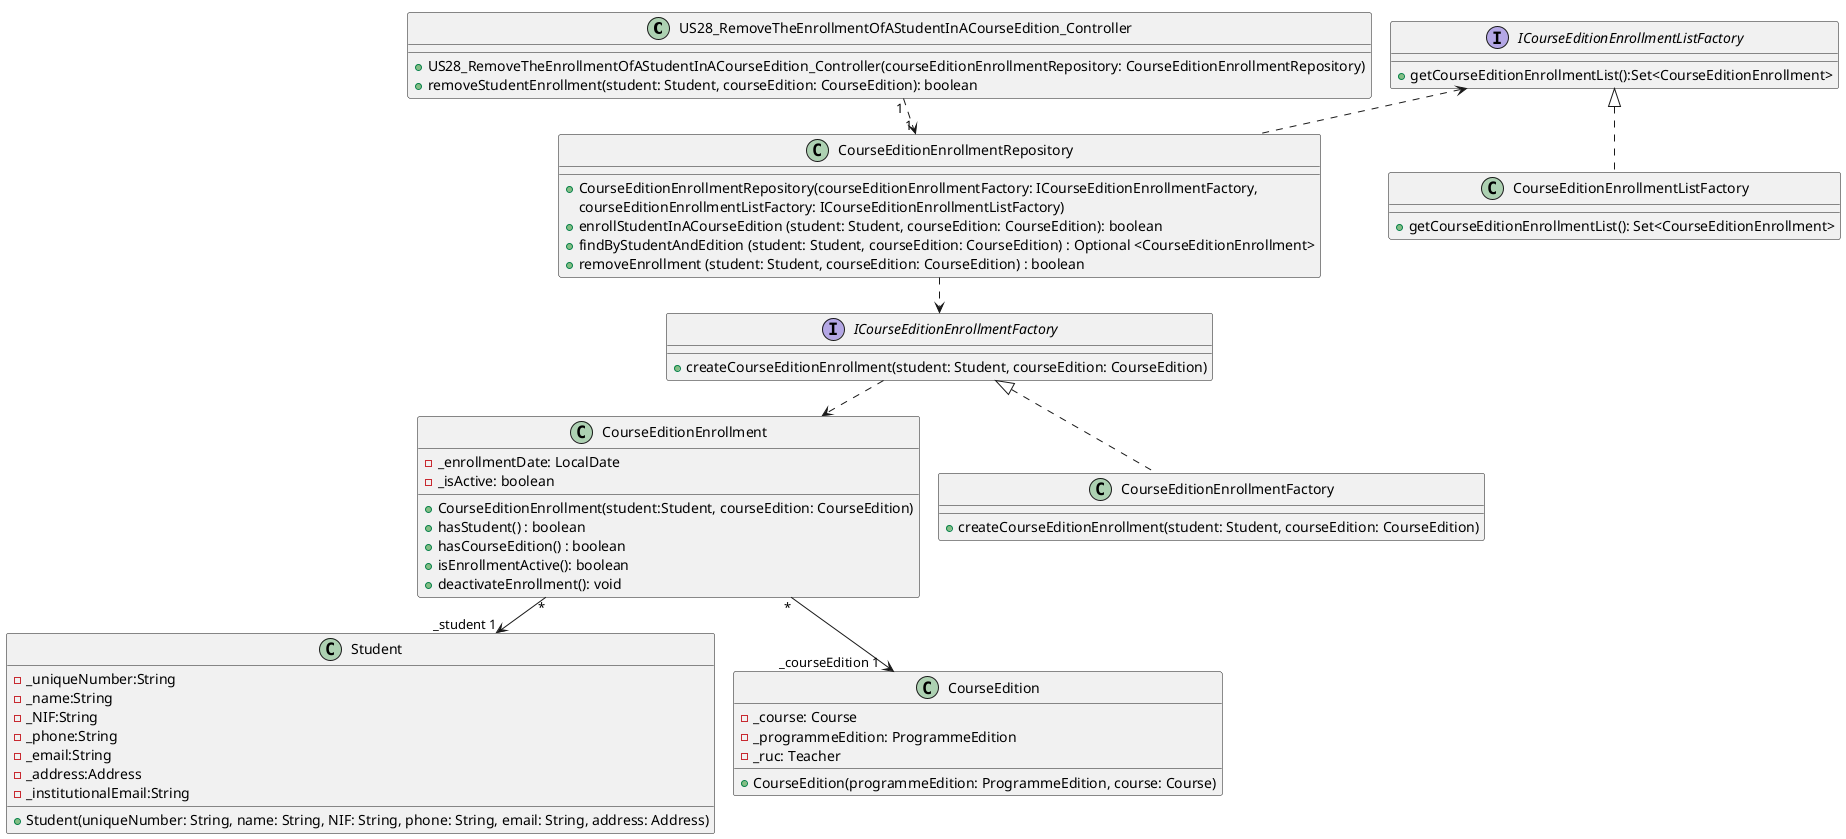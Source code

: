 @startuml
!pragma layout smetana

class US28_RemoveTheEnrollmentOfAStudentInACourseEdition_Controller {
    +US28_RemoveTheEnrollmentOfAStudentInACourseEdition_Controller(courseEditionEnrollmentRepository: CourseEditionEnrollmentRepository)
    +removeStudentEnrollment(student: Student, courseEdition: CourseEdition): boolean
}

class CourseEditionEnrollment {
    -_enrollmentDate: LocalDate
    -_isActive: boolean
    +CourseEditionEnrollment(student:Student, courseEdition: CourseEdition)
    +hasStudent() : boolean
    +hasCourseEdition() : boolean
    +isEnrollmentActive(): boolean
    +deactivateEnrollment(): void
}

class CourseEditionEnrollmentRepository {
    +CourseEditionEnrollmentRepository(courseEditionEnrollmentFactory: ICourseEditionEnrollmentFactory,
    courseEditionEnrollmentListFactory: ICourseEditionEnrollmentListFactory)
    +enrollStudentInACourseEdition (student: Student, courseEdition: CourseEdition): boolean
    +findByStudentAndEdition (student: Student, courseEdition: CourseEdition) : Optional <CourseEditionEnrollment>
    +removeEnrollment (student: Student, courseEdition: CourseEdition) : boolean
}

class Student {
    -_uniqueNumber:String
    -_name:String
    -_NIF:String
    -_phone:String
    -_email:String
    -_address:Address
    -_institutionalEmail:String
    +Student(uniqueNumber: String, name: String, NIF: String, phone: String, email: String, address: Address)
}

class CourseEdition {
    -_course: Course
    -_programmeEdition: ProgrammeEdition
    -_ruc: Teacher
    +CourseEdition(programmeEdition: ProgrammeEdition, course: Course)
}

class CourseEditionEnrollmentFactory {
    +createCourseEditionEnrollment(student: Student, courseEdition: CourseEdition)
}

class CourseEditionEnrollmentListFactory{
+getCourseEditionEnrollmentList(): Set<CourseEditionEnrollment>
}

interface ICourseEditionEnrollmentFactory{
    +createCourseEditionEnrollment(student: Student, courseEdition: CourseEdition)
}
interface ICourseEditionEnrollmentListFactory{
+getCourseEditionEnrollmentList():Set<CourseEditionEnrollment>
}


CourseEditionEnrollment "*" --> "_student 1" Student
CourseEditionEnrollment "*" --> "_courseEdition 1    " CourseEdition
US28_RemoveTheEnrollmentOfAStudentInACourseEdition_Controller "1" ..> "1 " CourseEditionEnrollmentRepository
ICourseEditionEnrollmentFactory  <|..  CourseEditionEnrollmentFactory
ICourseEditionEnrollmentListFactory  <|..  CourseEditionEnrollmentListFactory
CourseEditionEnrollmentRepository ..> ICourseEditionEnrollmentFactory
ICourseEditionEnrollmentFactory ..> CourseEditionEnrollment
CourseEditionEnrollmentRepository .u.> ICourseEditionEnrollmentListFactory

@enduml
